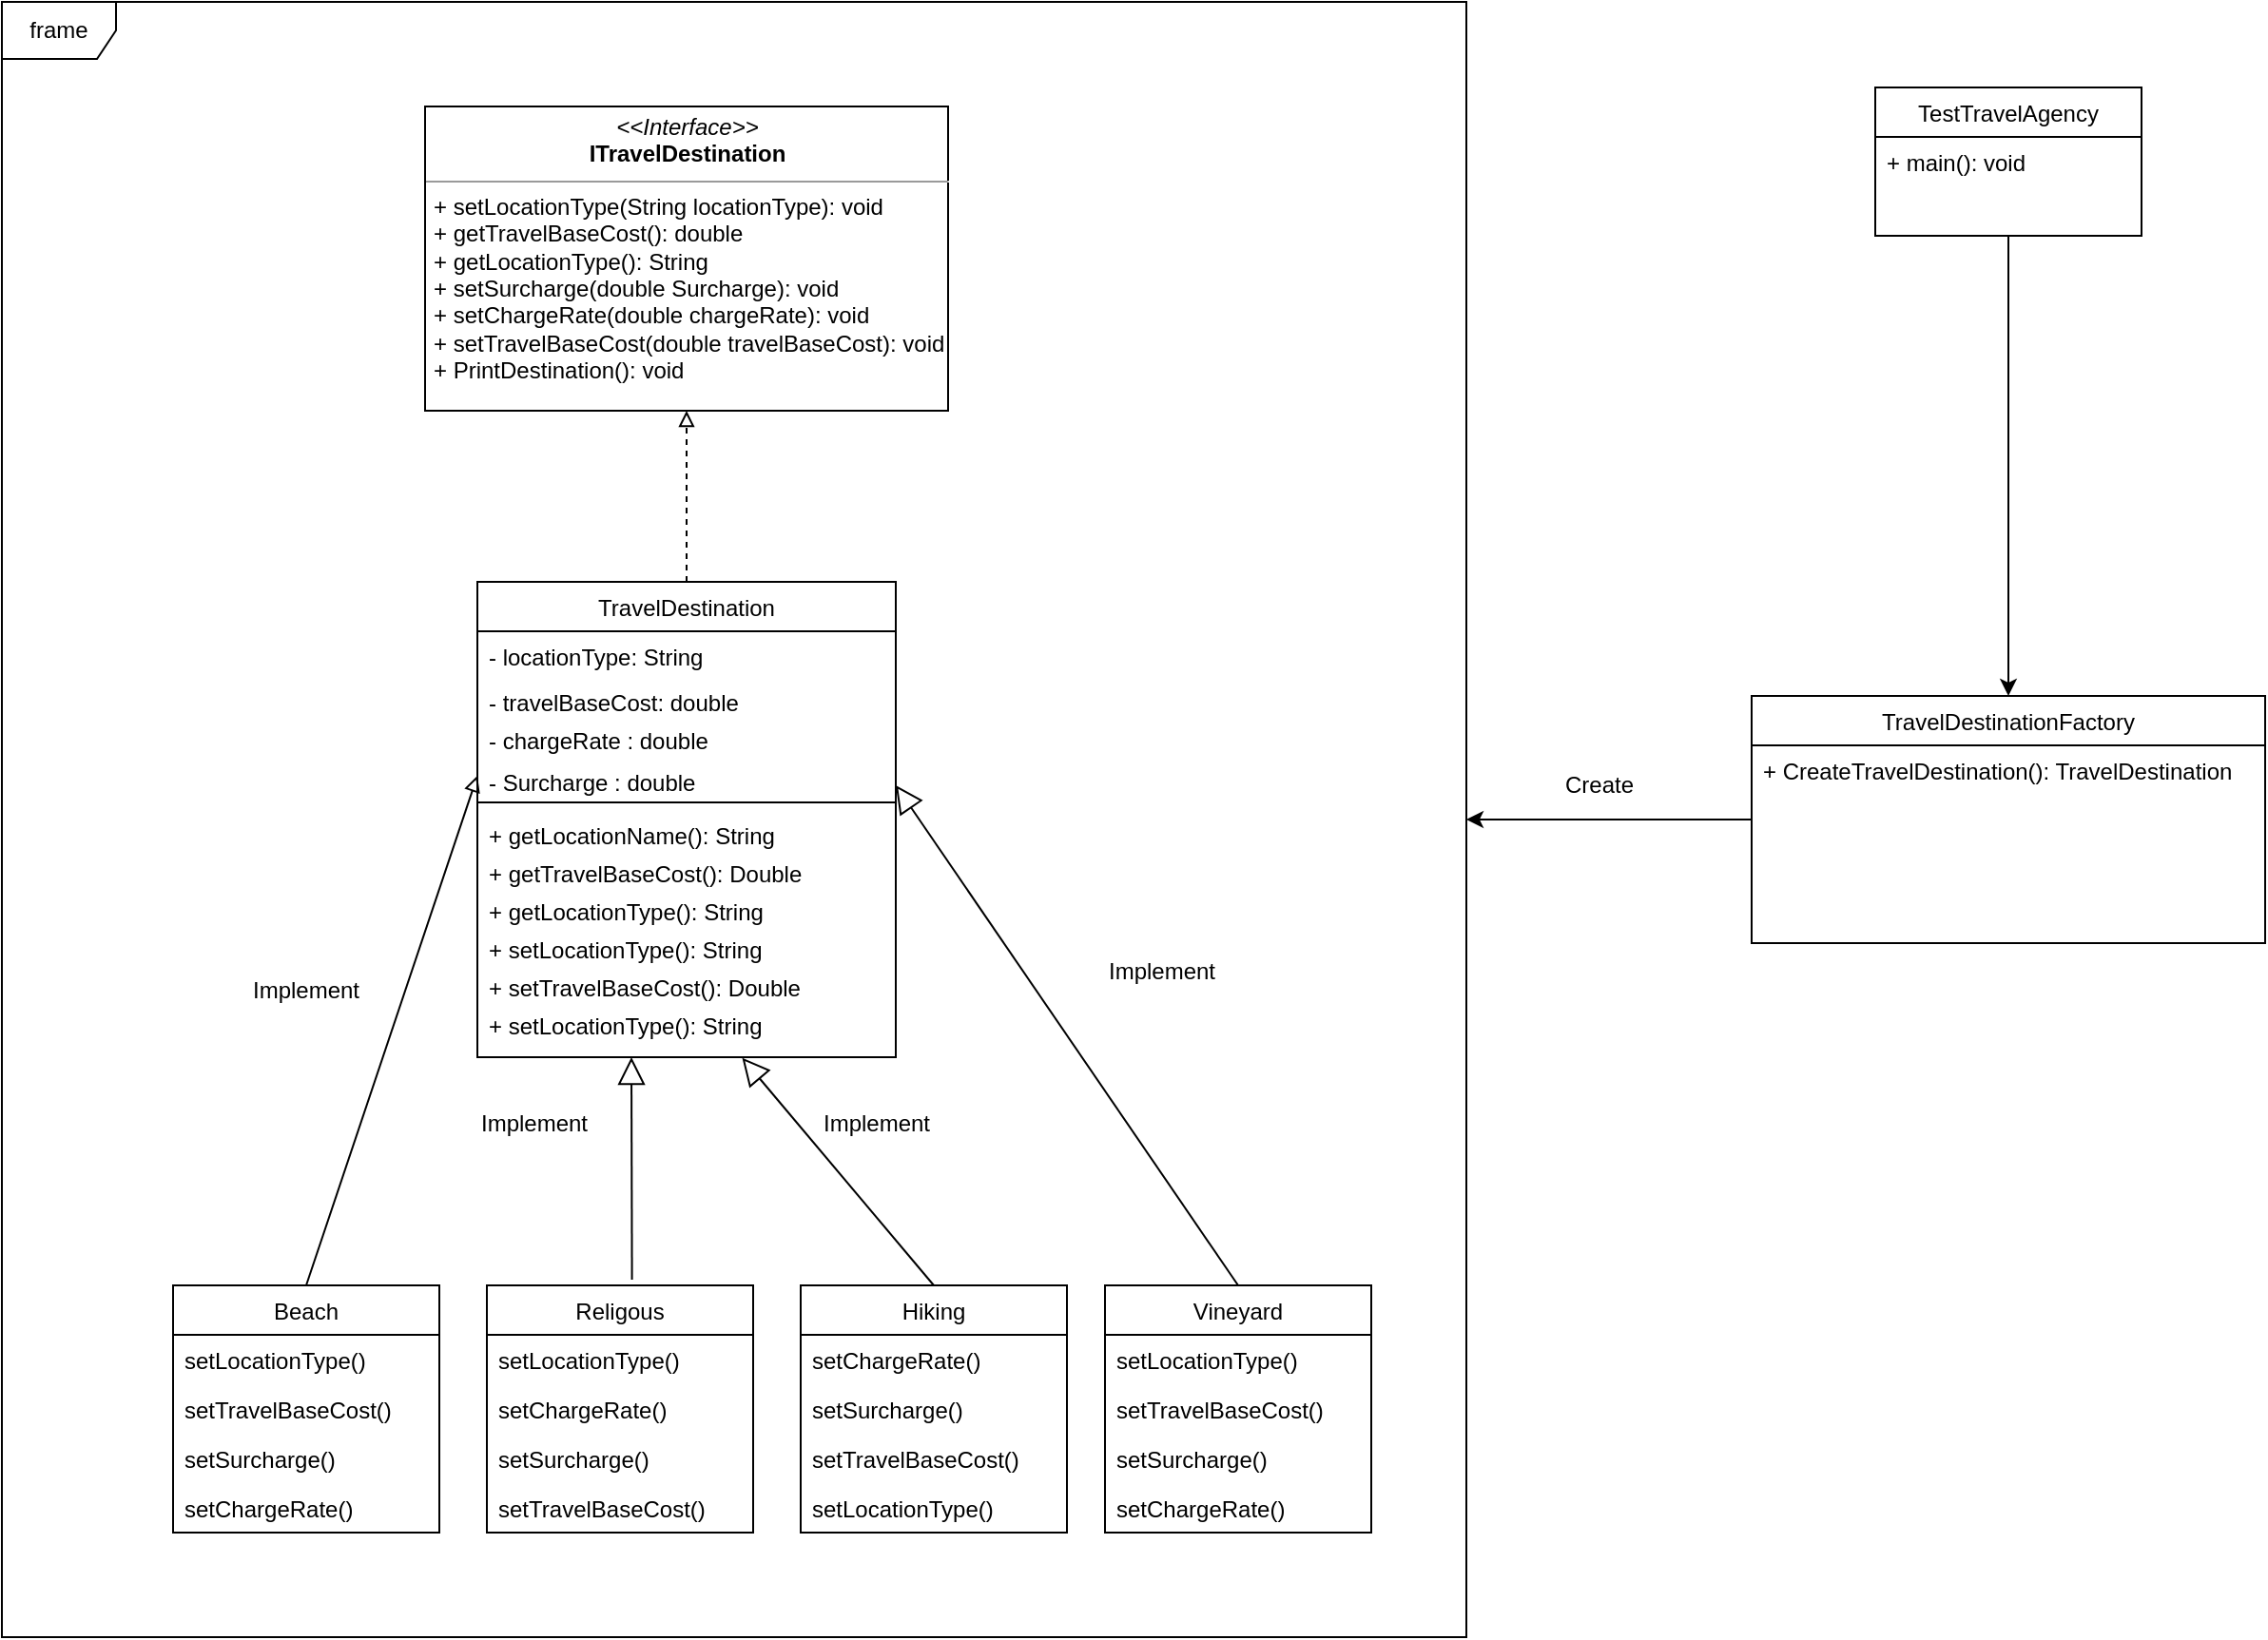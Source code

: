 <mxfile version="20.5.1" type="github">
  <diagram id="fAXl7OuZk7RRFoEWN3Ao" name="Page-1">
    <mxGraphModel dx="371" dy="1641" grid="1" gridSize="10" guides="1" tooltips="1" connect="1" arrows="1" fold="1" page="1" pageScale="1" pageWidth="850" pageHeight="1100" math="0" shadow="0">
      <root>
        <mxCell id="0" />
        <mxCell id="1" parent="0" />
        <mxCell id="EEj4d7b5HsNHW9gZzWMh-28" value="frame" style="shape=umlFrame;whiteSpace=wrap;html=1;" vertex="1" parent="1">
          <mxGeometry x="100" y="-565" width="770" height="860" as="geometry" />
        </mxCell>
        <mxCell id="EEj4d7b5HsNHW9gZzWMh-15" style="edgeStyle=orthogonalEdgeStyle;rounded=0;orthogonalLoop=1;jettySize=auto;html=1;entryX=0.5;entryY=1;entryDx=0;entryDy=0;endArrow=block;endFill=0;dashed=1;" edge="1" parent="1" source="sYxfIPcY-UZjuVQNyiZb-36" target="5RwZUbtzgEP3juloIKsE-36">
          <mxGeometry relative="1" as="geometry" />
        </mxCell>
        <mxCell id="sYxfIPcY-UZjuVQNyiZb-36" value="TravelDestination" style="swimlane;fontStyle=0;childLayout=stackLayout;horizontal=1;startSize=26;fillColor=none;horizontalStack=0;resizeParent=1;resizeParentMax=0;resizeLast=0;collapsible=1;marginBottom=0;" parent="1" vertex="1">
          <mxGeometry x="350" y="-260" width="220" height="250" as="geometry" />
        </mxCell>
        <mxCell id="sYxfIPcY-UZjuVQNyiZb-37" value="- locationType: String" style="text;strokeColor=none;fillColor=none;align=left;verticalAlign=top;spacingLeft=4;spacingRight=4;overflow=hidden;rotatable=0;points=[[0,0.5],[1,0.5]];portConstraint=eastwest;" parent="sYxfIPcY-UZjuVQNyiZb-36" vertex="1">
          <mxGeometry y="26" width="220" height="24" as="geometry" />
        </mxCell>
        <mxCell id="sYxfIPcY-UZjuVQNyiZb-38" value="- travelBaseCost: double" style="text;strokeColor=none;fillColor=none;align=left;verticalAlign=top;spacingLeft=4;spacingRight=4;overflow=hidden;rotatable=0;points=[[0,0.5],[1,0.5]];portConstraint=eastwest;" parent="sYxfIPcY-UZjuVQNyiZb-36" vertex="1">
          <mxGeometry y="50" width="220" height="20" as="geometry" />
        </mxCell>
        <mxCell id="sYxfIPcY-UZjuVQNyiZb-39" value="- chargeRate : double" style="text;strokeColor=none;fillColor=none;align=left;verticalAlign=top;spacingLeft=4;spacingRight=4;overflow=hidden;rotatable=0;points=[[0,0.5],[1,0.5]];portConstraint=eastwest;" parent="sYxfIPcY-UZjuVQNyiZb-36" vertex="1">
          <mxGeometry y="70" width="220" height="22" as="geometry" />
        </mxCell>
        <mxCell id="5RwZUbtzgEP3juloIKsE-2" value="- Surcharge : double" style="text;strokeColor=none;fillColor=none;align=left;verticalAlign=top;spacingLeft=4;spacingRight=4;overflow=hidden;rotatable=0;points=[[0,0.5],[1,0.5]];portConstraint=eastwest;" parent="sYxfIPcY-UZjuVQNyiZb-36" vertex="1">
          <mxGeometry y="92" width="220" height="20" as="geometry" />
        </mxCell>
        <mxCell id="sYxfIPcY-UZjuVQNyiZb-55" value="" style="line;strokeWidth=1;fillColor=none;align=left;verticalAlign=middle;spacingTop=-1;spacingLeft=3;spacingRight=3;rotatable=0;labelPosition=right;points=[];portConstraint=eastwest;strokeColor=inherit;" parent="sYxfIPcY-UZjuVQNyiZb-36" vertex="1">
          <mxGeometry y="112" width="220" height="8" as="geometry" />
        </mxCell>
        <mxCell id="sYxfIPcY-UZjuVQNyiZb-52" value="+ getLocationName(): String" style="text;strokeColor=none;fillColor=none;align=left;verticalAlign=top;spacingLeft=4;spacingRight=4;overflow=hidden;rotatable=0;points=[[0,0.5],[1,0.5]];portConstraint=eastwest;" parent="sYxfIPcY-UZjuVQNyiZb-36" vertex="1">
          <mxGeometry y="120" width="220" height="20" as="geometry" />
        </mxCell>
        <mxCell id="sYxfIPcY-UZjuVQNyiZb-54" value="+ getTravelBaseCost(): Double" style="text;strokeColor=none;fillColor=none;align=left;verticalAlign=top;spacingLeft=4;spacingRight=4;overflow=hidden;rotatable=0;points=[[0,0.5],[1,0.5]];portConstraint=eastwest;" parent="sYxfIPcY-UZjuVQNyiZb-36" vertex="1">
          <mxGeometry y="140" width="220" height="20" as="geometry" />
        </mxCell>
        <mxCell id="sYxfIPcY-UZjuVQNyiZb-56" value="+ getLocationType(): String" style="text;strokeColor=none;fillColor=none;align=left;verticalAlign=top;spacingLeft=4;spacingRight=4;overflow=hidden;rotatable=0;points=[[0,0.5],[1,0.5]];portConstraint=eastwest;" parent="sYxfIPcY-UZjuVQNyiZb-36" vertex="1">
          <mxGeometry y="160" width="220" height="20" as="geometry" />
        </mxCell>
        <mxCell id="sYxfIPcY-UZjuVQNyiZb-57" value="+ setLocationType(): String" style="text;strokeColor=none;fillColor=none;align=left;verticalAlign=top;spacingLeft=4;spacingRight=4;overflow=hidden;rotatable=0;points=[[0,0.5],[1,0.5]];portConstraint=eastwest;" parent="sYxfIPcY-UZjuVQNyiZb-36" vertex="1">
          <mxGeometry y="180" width="220" height="20" as="geometry" />
        </mxCell>
        <mxCell id="sYxfIPcY-UZjuVQNyiZb-58" value="+ setTravelBaseCost(): Double" style="text;strokeColor=none;fillColor=none;align=left;verticalAlign=top;spacingLeft=4;spacingRight=4;overflow=hidden;rotatable=0;points=[[0,0.5],[1,0.5]];portConstraint=eastwest;" parent="sYxfIPcY-UZjuVQNyiZb-36" vertex="1">
          <mxGeometry y="200" width="220" height="20" as="geometry" />
        </mxCell>
        <mxCell id="sYxfIPcY-UZjuVQNyiZb-59" value="+ setLocationType(): String" style="text;strokeColor=none;fillColor=none;align=left;verticalAlign=top;spacingLeft=4;spacingRight=4;overflow=hidden;rotatable=0;points=[[0,0.5],[1,0.5]];portConstraint=eastwest;" parent="sYxfIPcY-UZjuVQNyiZb-36" vertex="1">
          <mxGeometry y="220" width="220" height="30" as="geometry" />
        </mxCell>
        <mxCell id="5RwZUbtzgEP3juloIKsE-3" value="Beach" style="swimlane;fontStyle=0;childLayout=stackLayout;horizontal=1;startSize=26;fillColor=none;horizontalStack=0;resizeParent=1;resizeParentMax=0;resizeLast=0;collapsible=1;marginBottom=0;" parent="1" vertex="1">
          <mxGeometry x="190" y="110" width="140" height="130" as="geometry" />
        </mxCell>
        <mxCell id="5RwZUbtzgEP3juloIKsE-4" value="setLocationType()" style="text;strokeColor=none;fillColor=none;align=left;verticalAlign=top;spacingLeft=4;spacingRight=4;overflow=hidden;rotatable=0;points=[[0,0.5],[1,0.5]];portConstraint=eastwest;" parent="5RwZUbtzgEP3juloIKsE-3" vertex="1">
          <mxGeometry y="26" width="140" height="26" as="geometry" />
        </mxCell>
        <mxCell id="5RwZUbtzgEP3juloIKsE-5" value="setTravelBaseCost()" style="text;strokeColor=none;fillColor=none;align=left;verticalAlign=top;spacingLeft=4;spacingRight=4;overflow=hidden;rotatable=0;points=[[0,0.5],[1,0.5]];portConstraint=eastwest;" parent="5RwZUbtzgEP3juloIKsE-3" vertex="1">
          <mxGeometry y="52" width="140" height="26" as="geometry" />
        </mxCell>
        <mxCell id="5RwZUbtzgEP3juloIKsE-6" value="setSurcharge()" style="text;strokeColor=none;fillColor=none;align=left;verticalAlign=top;spacingLeft=4;spacingRight=4;overflow=hidden;rotatable=0;points=[[0,0.5],[1,0.5]];portConstraint=eastwest;" parent="5RwZUbtzgEP3juloIKsE-3" vertex="1">
          <mxGeometry y="78" width="140" height="26" as="geometry" />
        </mxCell>
        <mxCell id="5RwZUbtzgEP3juloIKsE-19" value="setChargeRate()" style="text;strokeColor=none;fillColor=none;align=left;verticalAlign=top;spacingLeft=4;spacingRight=4;overflow=hidden;rotatable=0;points=[[0,0.5],[1,0.5]];portConstraint=eastwest;" parent="5RwZUbtzgEP3juloIKsE-3" vertex="1">
          <mxGeometry y="104" width="140" height="26" as="geometry" />
        </mxCell>
        <mxCell id="5RwZUbtzgEP3juloIKsE-7" value="Hiking" style="swimlane;fontStyle=0;childLayout=stackLayout;horizontal=1;startSize=26;fillColor=none;horizontalStack=0;resizeParent=1;resizeParentMax=0;resizeLast=0;collapsible=1;marginBottom=0;" parent="1" vertex="1">
          <mxGeometry x="520" y="110" width="140" height="130" as="geometry" />
        </mxCell>
        <mxCell id="5RwZUbtzgEP3juloIKsE-27" value="setChargeRate()" style="text;strokeColor=none;fillColor=none;align=left;verticalAlign=top;spacingLeft=4;spacingRight=4;overflow=hidden;rotatable=0;points=[[0,0.5],[1,0.5]];portConstraint=eastwest;" parent="5RwZUbtzgEP3juloIKsE-7" vertex="1">
          <mxGeometry y="26" width="140" height="26" as="geometry" />
        </mxCell>
        <mxCell id="5RwZUbtzgEP3juloIKsE-26" value="setSurcharge()" style="text;strokeColor=none;fillColor=none;align=left;verticalAlign=top;spacingLeft=4;spacingRight=4;overflow=hidden;rotatable=0;points=[[0,0.5],[1,0.5]];portConstraint=eastwest;" parent="5RwZUbtzgEP3juloIKsE-7" vertex="1">
          <mxGeometry y="52" width="140" height="26" as="geometry" />
        </mxCell>
        <mxCell id="5RwZUbtzgEP3juloIKsE-25" value="setTravelBaseCost()" style="text;strokeColor=none;fillColor=none;align=left;verticalAlign=top;spacingLeft=4;spacingRight=4;overflow=hidden;rotatable=0;points=[[0,0.5],[1,0.5]];portConstraint=eastwest;" parent="5RwZUbtzgEP3juloIKsE-7" vertex="1">
          <mxGeometry y="78" width="140" height="26" as="geometry" />
        </mxCell>
        <mxCell id="5RwZUbtzgEP3juloIKsE-24" value="setLocationType()" style="text;strokeColor=none;fillColor=none;align=left;verticalAlign=top;spacingLeft=4;spacingRight=4;overflow=hidden;rotatable=0;points=[[0,0.5],[1,0.5]];portConstraint=eastwest;" parent="5RwZUbtzgEP3juloIKsE-7" vertex="1">
          <mxGeometry y="104" width="140" height="26" as="geometry" />
        </mxCell>
        <mxCell id="5RwZUbtzgEP3juloIKsE-11" value="Religous" style="swimlane;fontStyle=0;childLayout=stackLayout;horizontal=1;startSize=26;fillColor=none;horizontalStack=0;resizeParent=1;resizeParentMax=0;resizeLast=0;collapsible=1;marginBottom=0;" parent="1" vertex="1">
          <mxGeometry x="355" y="110" width="140" height="130" as="geometry" />
        </mxCell>
        <mxCell id="5RwZUbtzgEP3juloIKsE-20" value="setLocationType()" style="text;strokeColor=none;fillColor=none;align=left;verticalAlign=top;spacingLeft=4;spacingRight=4;overflow=hidden;rotatable=0;points=[[0,0.5],[1,0.5]];portConstraint=eastwest;" parent="5RwZUbtzgEP3juloIKsE-11" vertex="1">
          <mxGeometry y="26" width="140" height="26" as="geometry" />
        </mxCell>
        <mxCell id="5RwZUbtzgEP3juloIKsE-23" value="setChargeRate()" style="text;strokeColor=none;fillColor=none;align=left;verticalAlign=top;spacingLeft=4;spacingRight=4;overflow=hidden;rotatable=0;points=[[0,0.5],[1,0.5]];portConstraint=eastwest;" parent="5RwZUbtzgEP3juloIKsE-11" vertex="1">
          <mxGeometry y="52" width="140" height="26" as="geometry" />
        </mxCell>
        <mxCell id="5RwZUbtzgEP3juloIKsE-22" value="setSurcharge()" style="text;strokeColor=none;fillColor=none;align=left;verticalAlign=top;spacingLeft=4;spacingRight=4;overflow=hidden;rotatable=0;points=[[0,0.5],[1,0.5]];portConstraint=eastwest;" parent="5RwZUbtzgEP3juloIKsE-11" vertex="1">
          <mxGeometry y="78" width="140" height="26" as="geometry" />
        </mxCell>
        <mxCell id="5RwZUbtzgEP3juloIKsE-21" value="setTravelBaseCost()" style="text;strokeColor=none;fillColor=none;align=left;verticalAlign=top;spacingLeft=4;spacingRight=4;overflow=hidden;rotatable=0;points=[[0,0.5],[1,0.5]];portConstraint=eastwest;" parent="5RwZUbtzgEP3juloIKsE-11" vertex="1">
          <mxGeometry y="104" width="140" height="26" as="geometry" />
        </mxCell>
        <mxCell id="5RwZUbtzgEP3juloIKsE-15" value="Vineyard" style="swimlane;fontStyle=0;childLayout=stackLayout;horizontal=1;startSize=26;fillColor=none;horizontalStack=0;resizeParent=1;resizeParentMax=0;resizeLast=0;collapsible=1;marginBottom=0;" parent="1" vertex="1">
          <mxGeometry x="680" y="110" width="140" height="130" as="geometry" />
        </mxCell>
        <mxCell id="5RwZUbtzgEP3juloIKsE-28" value="setLocationType()" style="text;strokeColor=none;fillColor=none;align=left;verticalAlign=top;spacingLeft=4;spacingRight=4;overflow=hidden;rotatable=0;points=[[0,0.5],[1,0.5]];portConstraint=eastwest;" parent="5RwZUbtzgEP3juloIKsE-15" vertex="1">
          <mxGeometry y="26" width="140" height="26" as="geometry" />
        </mxCell>
        <mxCell id="5RwZUbtzgEP3juloIKsE-29" value="setTravelBaseCost()" style="text;strokeColor=none;fillColor=none;align=left;verticalAlign=top;spacingLeft=4;spacingRight=4;overflow=hidden;rotatable=0;points=[[0,0.5],[1,0.5]];portConstraint=eastwest;" parent="5RwZUbtzgEP3juloIKsE-15" vertex="1">
          <mxGeometry y="52" width="140" height="26" as="geometry" />
        </mxCell>
        <mxCell id="5RwZUbtzgEP3juloIKsE-30" value="setSurcharge()" style="text;strokeColor=none;fillColor=none;align=left;verticalAlign=top;spacingLeft=4;spacingRight=4;overflow=hidden;rotatable=0;points=[[0,0.5],[1,0.5]];portConstraint=eastwest;" parent="5RwZUbtzgEP3juloIKsE-15" vertex="1">
          <mxGeometry y="78" width="140" height="26" as="geometry" />
        </mxCell>
        <mxCell id="5RwZUbtzgEP3juloIKsE-31" value="setChargeRate()" style="text;strokeColor=none;fillColor=none;align=left;verticalAlign=top;spacingLeft=4;spacingRight=4;overflow=hidden;rotatable=0;points=[[0,0.5],[1,0.5]];portConstraint=eastwest;" parent="5RwZUbtzgEP3juloIKsE-15" vertex="1">
          <mxGeometry y="104" width="140" height="26" as="geometry" />
        </mxCell>
        <mxCell id="5RwZUbtzgEP3juloIKsE-36" value="&lt;p style=&quot;margin:0px;margin-top:4px;text-align:center;&quot;&gt;&lt;i&gt;&amp;lt;&amp;lt;Interface&amp;gt;&amp;gt;&lt;/i&gt;&lt;br&gt;&lt;b&gt;ITravelDestination&lt;/b&gt;&lt;/p&gt;&lt;hr size=&quot;1&quot;&gt;&lt;p style=&quot;margin:0px;margin-left:4px;&quot;&gt;+ setLocationType(String locationType): void&lt;br&gt;+ getTravelBaseCost(): double&lt;/p&gt;&lt;p style=&quot;margin:0px;margin-left:4px;&quot;&gt;+ getLocationType(): String&lt;/p&gt;&lt;p style=&quot;margin:0px;margin-left:4px;&quot;&gt;&lt;span style=&quot;background-color: initial;&quot;&gt;+ setSurcharge(double Surcharge): void&lt;/span&gt;&lt;/p&gt;&lt;p style=&quot;margin:0px;margin-left:4px;&quot;&gt;+ setChargeRate(double chargeRate): void&lt;/p&gt;&lt;p style=&quot;margin:0px;margin-left:4px;&quot;&gt;+ setTravelBaseCost(double travelBaseCost): void&lt;/p&gt;&lt;p style=&quot;margin:0px;margin-left:4px;&quot;&gt;+ PrintDestination(): void&lt;/p&gt;" style="verticalAlign=top;align=left;overflow=fill;fontSize=12;fontFamily=Helvetica;html=1;" parent="1" vertex="1">
          <mxGeometry x="322.5" y="-510" width="275" height="160" as="geometry" />
        </mxCell>
        <mxCell id="EEj4d7b5HsNHW9gZzWMh-16" value="TravelDestinationFactory" style="swimlane;fontStyle=0;childLayout=stackLayout;horizontal=1;startSize=26;fillColor=none;horizontalStack=0;resizeParent=1;resizeParentMax=0;resizeLast=0;collapsible=1;marginBottom=0;" vertex="1" parent="1">
          <mxGeometry x="1020" y="-200" width="270" height="130" as="geometry" />
        </mxCell>
        <mxCell id="EEj4d7b5HsNHW9gZzWMh-17" value="+ CreateTravelDestination(): TravelDestination" style="text;strokeColor=none;fillColor=none;align=left;verticalAlign=top;spacingLeft=4;spacingRight=4;overflow=hidden;rotatable=0;points=[[0,0.5],[1,0.5]];portConstraint=eastwest;" vertex="1" parent="EEj4d7b5HsNHW9gZzWMh-16">
          <mxGeometry y="26" width="270" height="26" as="geometry" />
        </mxCell>
        <mxCell id="EEj4d7b5HsNHW9gZzWMh-25" value=" " style="text;strokeColor=none;fillColor=none;align=left;verticalAlign=top;spacingLeft=4;spacingRight=4;overflow=hidden;rotatable=0;points=[[0,0.5],[1,0.5]];portConstraint=eastwest;" vertex="1" parent="EEj4d7b5HsNHW9gZzWMh-16">
          <mxGeometry y="52" width="270" height="26" as="geometry" />
        </mxCell>
        <mxCell id="EEj4d7b5HsNHW9gZzWMh-26" value=" " style="text;strokeColor=none;fillColor=none;align=left;verticalAlign=top;spacingLeft=4;spacingRight=4;overflow=hidden;rotatable=0;points=[[0,0.5],[1,0.5]];portConstraint=eastwest;" vertex="1" parent="EEj4d7b5HsNHW9gZzWMh-16">
          <mxGeometry y="78" width="270" height="26" as="geometry" />
        </mxCell>
        <mxCell id="EEj4d7b5HsNHW9gZzWMh-27" value=" " style="text;strokeColor=none;fillColor=none;align=left;verticalAlign=top;spacingLeft=4;spacingRight=4;overflow=hidden;rotatable=0;points=[[0,0.5],[1,0.5]];portConstraint=eastwest;" vertex="1" parent="EEj4d7b5HsNHW9gZzWMh-16">
          <mxGeometry y="104" width="270" height="26" as="geometry" />
        </mxCell>
        <mxCell id="EEj4d7b5HsNHW9gZzWMh-31" style="edgeStyle=orthogonalEdgeStyle;rounded=0;orthogonalLoop=1;jettySize=auto;html=1;" edge="1" parent="1" source="EEj4d7b5HsNHW9gZzWMh-25" target="EEj4d7b5HsNHW9gZzWMh-28">
          <mxGeometry relative="1" as="geometry" />
        </mxCell>
        <mxCell id="EEj4d7b5HsNHW9gZzWMh-36" style="edgeStyle=orthogonalEdgeStyle;rounded=0;orthogonalLoop=1;jettySize=auto;html=1;entryX=0.5;entryY=0;entryDx=0;entryDy=0;" edge="1" parent="1" source="EEj4d7b5HsNHW9gZzWMh-32" target="EEj4d7b5HsNHW9gZzWMh-16">
          <mxGeometry relative="1" as="geometry" />
        </mxCell>
        <mxCell id="EEj4d7b5HsNHW9gZzWMh-32" value="TestTravelAgency" style="swimlane;fontStyle=0;childLayout=stackLayout;horizontal=1;startSize=26;fillColor=none;horizontalStack=0;resizeParent=1;resizeParentMax=0;resizeLast=0;collapsible=1;marginBottom=0;" vertex="1" parent="1">
          <mxGeometry x="1085" y="-520" width="140" height="78" as="geometry" />
        </mxCell>
        <mxCell id="EEj4d7b5HsNHW9gZzWMh-33" value="+ main(): void" style="text;strokeColor=none;fillColor=none;align=left;verticalAlign=top;spacingLeft=4;spacingRight=4;overflow=hidden;rotatable=0;points=[[0,0.5],[1,0.5]];portConstraint=eastwest;" vertex="1" parent="EEj4d7b5HsNHW9gZzWMh-32">
          <mxGeometry y="26" width="140" height="26" as="geometry" />
        </mxCell>
        <mxCell id="EEj4d7b5HsNHW9gZzWMh-34" value=" " style="text;strokeColor=none;fillColor=none;align=left;verticalAlign=top;spacingLeft=4;spacingRight=4;overflow=hidden;rotatable=0;points=[[0,0.5],[1,0.5]];portConstraint=eastwest;" vertex="1" parent="EEj4d7b5HsNHW9gZzWMh-32">
          <mxGeometry y="52" width="140" height="26" as="geometry" />
        </mxCell>
        <mxCell id="EEj4d7b5HsNHW9gZzWMh-37" value="Implement" style="text;html=1;strokeColor=none;fillColor=none;align=center;verticalAlign=middle;whiteSpace=wrap;rounded=0;" vertex="1" parent="1">
          <mxGeometry x="230" y="-60" width="60" height="30" as="geometry" />
        </mxCell>
        <mxCell id="EEj4d7b5HsNHW9gZzWMh-38" value="Implement" style="text;html=1;strokeColor=none;fillColor=none;align=center;verticalAlign=middle;whiteSpace=wrap;rounded=0;" vertex="1" parent="1">
          <mxGeometry x="350" y="10" width="60" height="30" as="geometry" />
        </mxCell>
        <mxCell id="EEj4d7b5HsNHW9gZzWMh-39" value="Implement" style="text;html=1;strokeColor=none;fillColor=none;align=center;verticalAlign=middle;whiteSpace=wrap;rounded=0;" vertex="1" parent="1">
          <mxGeometry x="530" y="10" width="60" height="30" as="geometry" />
        </mxCell>
        <mxCell id="EEj4d7b5HsNHW9gZzWMh-40" value="Implement" style="text;html=1;strokeColor=none;fillColor=none;align=center;verticalAlign=middle;whiteSpace=wrap;rounded=0;" vertex="1" parent="1">
          <mxGeometry x="680" y="-70" width="60" height="30" as="geometry" />
        </mxCell>
        <mxCell id="EEj4d7b5HsNHW9gZzWMh-41" value="Create" style="text;html=1;strokeColor=none;fillColor=none;align=center;verticalAlign=middle;whiteSpace=wrap;rounded=0;" vertex="1" parent="1">
          <mxGeometry x="910" y="-168" width="60" height="30" as="geometry" />
        </mxCell>
        <mxCell id="EEj4d7b5HsNHW9gZzWMh-42" value="" style="endArrow=block;endFill=0;html=1;entryX=0;entryY=0.5;entryDx=0;entryDy=0;exitX=0.5;exitY=0;exitDx=0;exitDy=0;rounded=0;" edge="1" parent="1" source="5RwZUbtzgEP3juloIKsE-3" target="5RwZUbtzgEP3juloIKsE-2">
          <mxGeometry width="160" relative="1" as="geometry">
            <mxPoint x="250" y="60" as="sourcePoint" />
            <mxPoint x="410" y="60" as="targetPoint" />
            <Array as="points" />
          </mxGeometry>
        </mxCell>
        <mxCell id="EEj4d7b5HsNHW9gZzWMh-43" value="" style="endArrow=block;endFill=0;endSize=12;html=1;rounded=0;exitX=0.545;exitY=-0.023;exitDx=0;exitDy=0;exitPerimeter=0;" edge="1" parent="1" source="5RwZUbtzgEP3juloIKsE-11">
          <mxGeometry width="160" relative="1" as="geometry">
            <mxPoint x="390" y="60" as="sourcePoint" />
            <mxPoint x="431" y="-10" as="targetPoint" />
          </mxGeometry>
        </mxCell>
        <mxCell id="EEj4d7b5HsNHW9gZzWMh-44" value="" style="endArrow=block;endFill=0;endSize=12;html=1;rounded=0;exitX=0.5;exitY=0;exitDx=0;exitDy=0;entryX=0.633;entryY=1.011;entryDx=0;entryDy=0;entryPerimeter=0;" edge="1" parent="1" source="5RwZUbtzgEP3juloIKsE-7" target="sYxfIPcY-UZjuVQNyiZb-59">
          <mxGeometry width="160" relative="1" as="geometry">
            <mxPoint x="610" y="40" as="sourcePoint" />
            <mxPoint x="770" y="40" as="targetPoint" />
          </mxGeometry>
        </mxCell>
        <mxCell id="EEj4d7b5HsNHW9gZzWMh-45" value="" style="endArrow=block;endFill=0;endSize=12;html=1;rounded=0;exitX=0.5;exitY=0;exitDx=0;exitDy=0;entryX=1;entryY=0.75;entryDx=0;entryDy=0;entryPerimeter=0;" edge="1" parent="1" source="5RwZUbtzgEP3juloIKsE-15" target="5RwZUbtzgEP3juloIKsE-2">
          <mxGeometry width="160" relative="1" as="geometry">
            <mxPoint x="700" y="30" as="sourcePoint" />
            <mxPoint x="860" y="30" as="targetPoint" />
          </mxGeometry>
        </mxCell>
      </root>
    </mxGraphModel>
  </diagram>
</mxfile>
